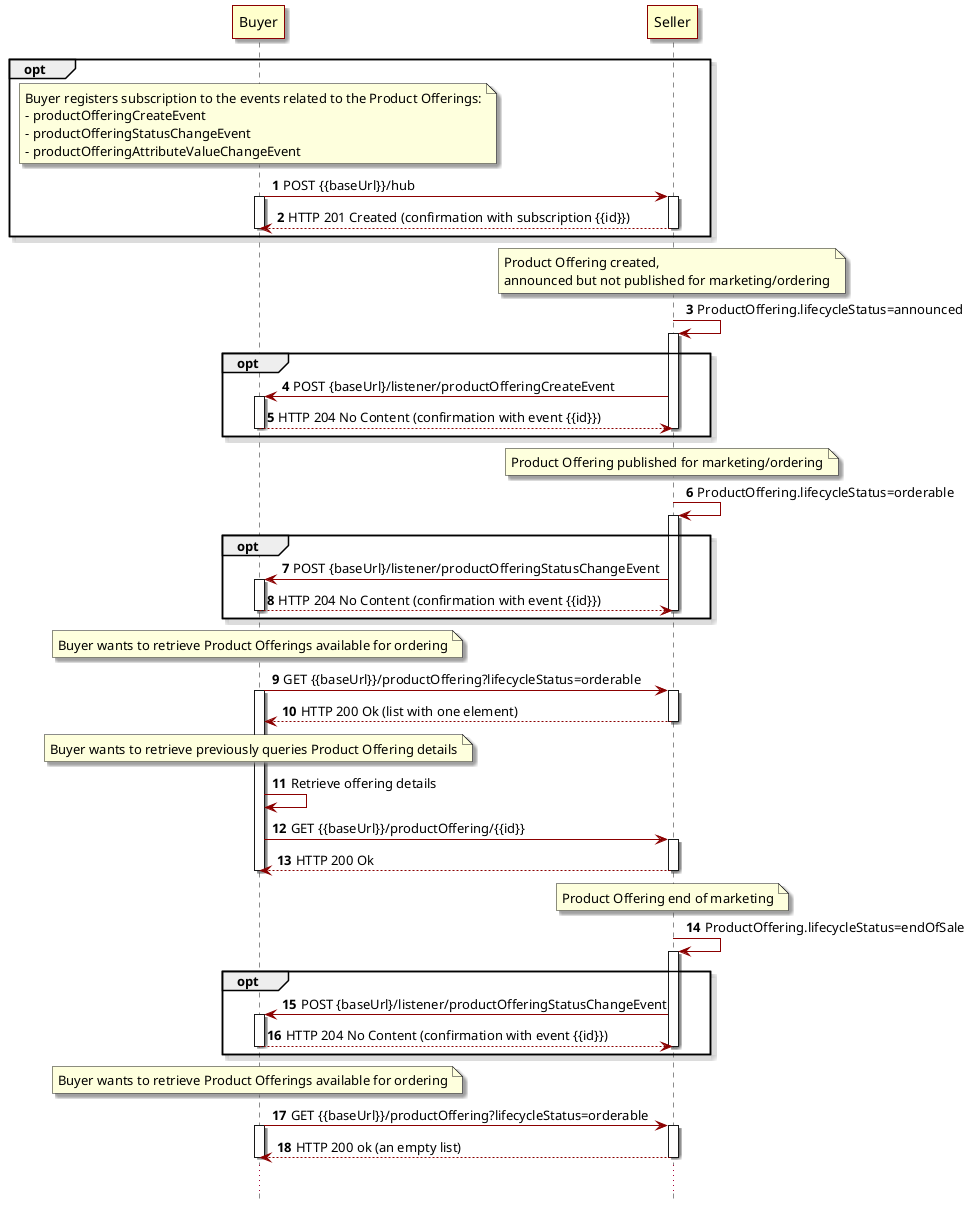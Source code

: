 @startuml
skinparam {
participantBorderColor DarkRed
participantBorderThickness 1
participantBackgroundColor BUSINESS

LifeLineBorderColor DarkRed
LifeLineBackgroundColor DarkRed

databaseBorderColor Grey
databaseBorderThickness 1

shadowing true
RoundCorner 0
LineColor DarkRed
ArrowColor DarkRed
ArrowThickness 1
}

hide footbox

participant Buyer as b
participant Seller as s

autonumber

opt 
note over b
Buyer registers subscription to the events related to the Product Offerings:
- productOfferingCreateEvent
- productOfferingStatusChangeEvent
- productOfferingAttributeValueChangeEvent
end note
b -> s++: POST {{baseUrl}}/hub
activate b
b <-- s--: HTTP 201 Created (confirmation with subscription {{id}})
deactivate b
end opt

note over s
Product Offering created, 
announced but not published for marketing/ordering
end note
s -> s: ProductOffering.lifecycleStatus=announced
opt
    activate s
    b <- s++: POST {baseUrl}/listener/productOfferingCreateEvent
    b -->s--: HTTP 204 No Content (confirmation with event {{id}})
    deactivate s
end opt

note over s
Product Offering published for marketing/ordering
end note
s -> s: ProductOffering.lifecycleStatus=orderable
opt 
    activate s
    b <- s++: POST {baseUrl}/listener/productOfferingStatusChangeEvent
    b -->s--: HTTP 204 No Content (confirmation with event {{id}})
    deactivate s
end opt

note over b
Buyer wants to retrieve Product Offerings available for ordering
end note
b -> s++: GET {{baseUrl}}/productOffering?lifecycleStatus=orderable
activate b
b <-- s--: HTTP 200 Ok (list with one element)


note over b
Buyer wants to retrieve previously queries Product Offering details
end note
b -> b: Retrieve offering details
b -> s++: GET {{baseUrl}}/productOffering/{{id}}
b <-- s--: HTTP 200 Ok
deactivate b

note over s
Product Offering end of marketing
end note
s -> s: ProductOffering.lifecycleStatus=endOfSale
opt
    activate s
    b <- s++: POST {baseUrl}/listener/productOfferingStatusChangeEvent
    b -->s--: HTTP 204 No Content (confirmation with event {{id}})
    deactivate s
end opt
note over b
Buyer wants to retrieve Product Offerings available for ordering
end note

b -> s++: GET {{baseUrl}}/productOffering?lifecycleStatus=orderable
activate b
b <-- s--: HTTP 200 ok (an empty list)
deactivate b

...
@enduml